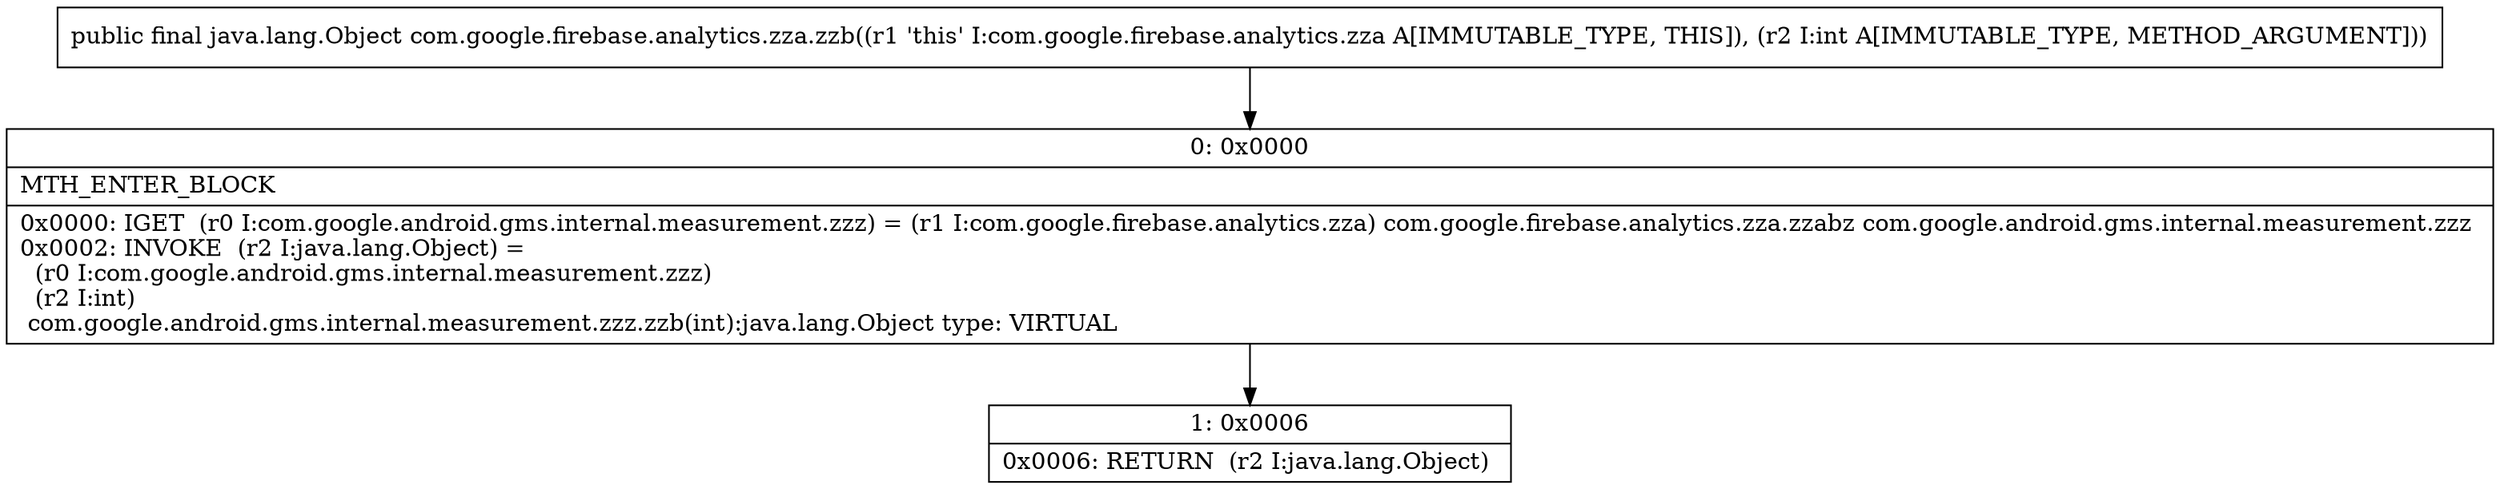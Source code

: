 digraph "CFG forcom.google.firebase.analytics.zza.zzb(I)Ljava\/lang\/Object;" {
Node_0 [shape=record,label="{0\:\ 0x0000|MTH_ENTER_BLOCK\l|0x0000: IGET  (r0 I:com.google.android.gms.internal.measurement.zzz) = (r1 I:com.google.firebase.analytics.zza) com.google.firebase.analytics.zza.zzabz com.google.android.gms.internal.measurement.zzz \l0x0002: INVOKE  (r2 I:java.lang.Object) = \l  (r0 I:com.google.android.gms.internal.measurement.zzz)\l  (r2 I:int)\l com.google.android.gms.internal.measurement.zzz.zzb(int):java.lang.Object type: VIRTUAL \l}"];
Node_1 [shape=record,label="{1\:\ 0x0006|0x0006: RETURN  (r2 I:java.lang.Object) \l}"];
MethodNode[shape=record,label="{public final java.lang.Object com.google.firebase.analytics.zza.zzb((r1 'this' I:com.google.firebase.analytics.zza A[IMMUTABLE_TYPE, THIS]), (r2 I:int A[IMMUTABLE_TYPE, METHOD_ARGUMENT])) }"];
MethodNode -> Node_0;
Node_0 -> Node_1;
}

